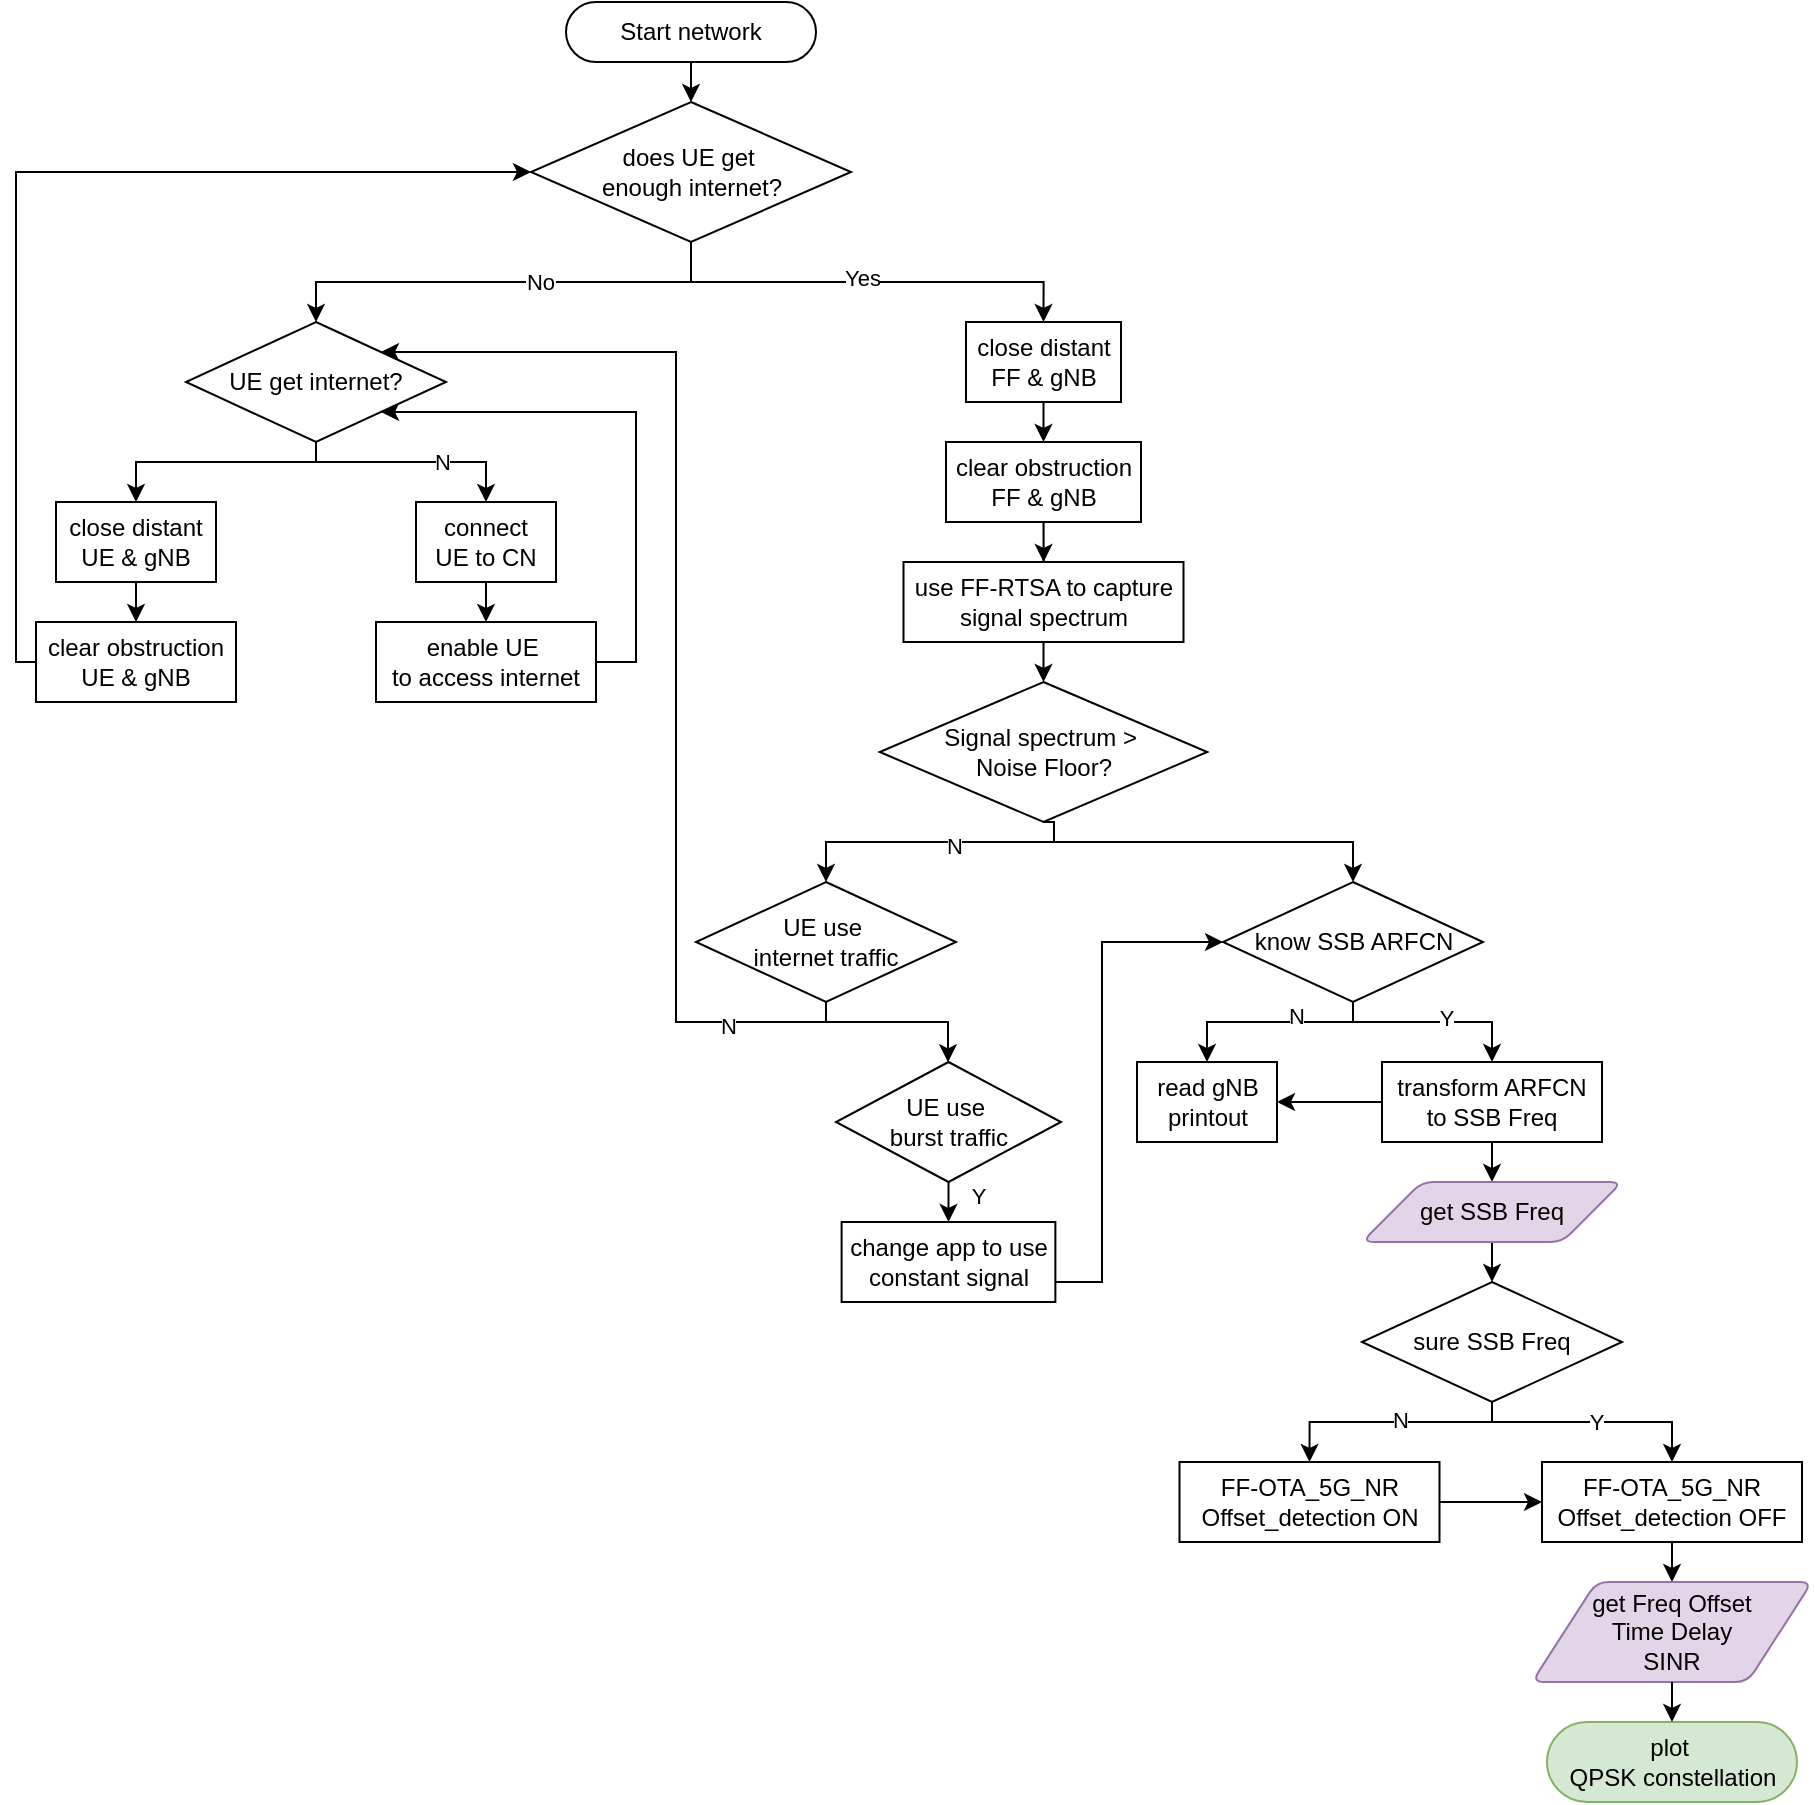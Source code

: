 <mxfile version="24.7.16" pages="2">
  <diagram name="collect_info" id="a6bpp-dc-AZYhqgVWW-3">
    <mxGraphModel dx="1048" dy="610" grid="1" gridSize="10" guides="1" tooltips="1" connect="1" arrows="1" fold="1" page="1" pageScale="1" pageWidth="850" pageHeight="1100" math="0" shadow="0">
      <root>
        <mxCell id="0" />
        <mxCell id="1" parent="0" />
        <mxCell id="8mRTIrWLBFrAkmFhTARG-154" style="edgeStyle=orthogonalEdgeStyle;rounded=0;orthogonalLoop=1;jettySize=auto;html=1;exitX=0.5;exitY=0.5;exitDx=0;exitDy=15;exitPerimeter=0;entryX=0.5;entryY=0;entryDx=0;entryDy=0;" edge="1" parent="1" source="8mRTIrWLBFrAkmFhTARG-3" target="8mRTIrWLBFrAkmFhTARG-10">
          <mxGeometry relative="1" as="geometry" />
        </mxCell>
        <mxCell id="8mRTIrWLBFrAkmFhTARG-3" value="Start network" style="html=1;dashed=0;whiteSpace=wrap;shape=mxgraph.dfd.start" vertex="1" parent="1">
          <mxGeometry x="315" y="10" width="125" height="30" as="geometry" />
        </mxCell>
        <mxCell id="8mRTIrWLBFrAkmFhTARG-7" style="edgeStyle=orthogonalEdgeStyle;rounded=0;orthogonalLoop=1;jettySize=auto;html=1;exitX=0.5;exitY=1;exitDx=0;exitDy=0;entryX=0.5;entryY=0;entryDx=0;entryDy=0;" edge="1" parent="1" source="8mRTIrWLBFrAkmFhTARG-4">
          <mxGeometry relative="1" as="geometry">
            <mxPoint x="362.505" y="150" as="targetPoint" />
          </mxGeometry>
        </mxCell>
        <mxCell id="8mRTIrWLBFrAkmFhTARG-8" style="edgeStyle=orthogonalEdgeStyle;rounded=0;orthogonalLoop=1;jettySize=auto;html=1;exitX=0.5;exitY=1;exitDx=0;exitDy=0;entryX=0.5;entryY=0;entryDx=0;entryDy=0;" edge="1" parent="1" source="8mRTIrWLBFrAkmFhTARG-5">
          <mxGeometry relative="1" as="geometry">
            <mxPoint x="362.505" y="200" as="targetPoint" />
          </mxGeometry>
        </mxCell>
        <mxCell id="8mRTIrWLBFrAkmFhTARG-38" style="edgeStyle=orthogonalEdgeStyle;rounded=0;orthogonalLoop=1;jettySize=auto;html=1;exitX=0.5;exitY=1;exitDx=0;exitDy=0;entryX=0.5;entryY=0;entryDx=0;entryDy=0;" edge="1" parent="1" source="8mRTIrWLBFrAkmFhTARG-10" target="8mRTIrWLBFrAkmFhTARG-16">
          <mxGeometry relative="1" as="geometry" />
        </mxCell>
        <mxCell id="8mRTIrWLBFrAkmFhTARG-47" value="No" style="edgeLabel;html=1;align=center;verticalAlign=middle;resizable=0;points=[];" vertex="1" connectable="0" parent="8mRTIrWLBFrAkmFhTARG-38">
          <mxGeometry x="-0.16" relative="1" as="geometry">
            <mxPoint as="offset" />
          </mxGeometry>
        </mxCell>
        <mxCell id="8mRTIrWLBFrAkmFhTARG-39" style="edgeStyle=orthogonalEdgeStyle;rounded=0;orthogonalLoop=1;jettySize=auto;html=1;exitX=0.5;exitY=1;exitDx=0;exitDy=0;entryX=0.5;entryY=0;entryDx=0;entryDy=0;" edge="1" parent="1" source="8mRTIrWLBFrAkmFhTARG-10" target="8mRTIrWLBFrAkmFhTARG-13">
          <mxGeometry relative="1" as="geometry" />
        </mxCell>
        <mxCell id="8mRTIrWLBFrAkmFhTARG-46" value="Yes" style="edgeLabel;html=1;align=center;verticalAlign=middle;resizable=0;points=[];" vertex="1" connectable="0" parent="8mRTIrWLBFrAkmFhTARG-39">
          <mxGeometry x="-0.031" y="2" relative="1" as="geometry">
            <mxPoint as="offset" />
          </mxGeometry>
        </mxCell>
        <mxCell id="8mRTIrWLBFrAkmFhTARG-10" value="&lt;div&gt;does UE get&amp;nbsp;&lt;/div&gt;&lt;div&gt;enough internet?&lt;/div&gt;" style="shape=rhombus;html=1;dashed=0;whiteSpace=wrap;perimeter=rhombusPerimeter;" vertex="1" parent="1">
          <mxGeometry x="297.5" y="60" width="160" height="70" as="geometry" />
        </mxCell>
        <mxCell id="8mRTIrWLBFrAkmFhTARG-23" style="edgeStyle=orthogonalEdgeStyle;rounded=0;orthogonalLoop=1;jettySize=auto;html=1;exitX=0.5;exitY=1;exitDx=0;exitDy=0;entryX=0.5;entryY=0;entryDx=0;entryDy=0;" edge="1" parent="1" source="8mRTIrWLBFrAkmFhTARG-13" target="8mRTIrWLBFrAkmFhTARG-14">
          <mxGeometry relative="1" as="geometry" />
        </mxCell>
        <mxCell id="8mRTIrWLBFrAkmFhTARG-13" value="close distant FF &amp;amp; gNB" style="html=1;dashed=0;whiteSpace=wrap;" vertex="1" parent="1">
          <mxGeometry x="515" y="170" width="77.5" height="40" as="geometry" />
        </mxCell>
        <mxCell id="8mRTIrWLBFrAkmFhTARG-24" style="edgeStyle=orthogonalEdgeStyle;rounded=0;orthogonalLoop=1;jettySize=auto;html=1;exitX=0.5;exitY=1;exitDx=0;exitDy=0;" edge="1" parent="1" source="8mRTIrWLBFrAkmFhTARG-14" target="8mRTIrWLBFrAkmFhTARG-15">
          <mxGeometry relative="1" as="geometry" />
        </mxCell>
        <mxCell id="8mRTIrWLBFrAkmFhTARG-14" value="clear obstruction FF &amp;amp; gNB" style="html=1;dashed=0;whiteSpace=wrap;" vertex="1" parent="1">
          <mxGeometry x="505" y="230" width="97.5" height="40" as="geometry" />
        </mxCell>
        <mxCell id="8mRTIrWLBFrAkmFhTARG-50" style="edgeStyle=orthogonalEdgeStyle;rounded=0;orthogonalLoop=1;jettySize=auto;html=1;exitX=0.5;exitY=1;exitDx=0;exitDy=0;entryX=0.5;entryY=0;entryDx=0;entryDy=0;" edge="1" parent="1" source="8mRTIrWLBFrAkmFhTARG-15" target="8mRTIrWLBFrAkmFhTARG-49">
          <mxGeometry relative="1" as="geometry" />
        </mxCell>
        <mxCell id="8mRTIrWLBFrAkmFhTARG-15" value="use FF-RTSA to capture signal spectrum" style="html=1;dashed=0;whiteSpace=wrap;" vertex="1" parent="1">
          <mxGeometry x="483.75" y="290" width="140" height="40" as="geometry" />
        </mxCell>
        <mxCell id="QAadKDLrhy6cuRTfxfxH-4" style="edgeStyle=orthogonalEdgeStyle;rounded=0;orthogonalLoop=1;jettySize=auto;html=1;exitX=0.5;exitY=1;exitDx=0;exitDy=0;entryX=0.5;entryY=0;entryDx=0;entryDy=0;" edge="1" parent="1" source="8mRTIrWLBFrAkmFhTARG-16" target="8mRTIrWLBFrAkmFhTARG-17">
          <mxGeometry relative="1" as="geometry">
            <Array as="points">
              <mxPoint x="190" y="240" />
              <mxPoint x="100" y="240" />
            </Array>
          </mxGeometry>
        </mxCell>
        <mxCell id="QAadKDLrhy6cuRTfxfxH-5" style="edgeStyle=orthogonalEdgeStyle;rounded=0;orthogonalLoop=1;jettySize=auto;html=1;exitX=0.5;exitY=1;exitDx=0;exitDy=0;entryX=0.5;entryY=0;entryDx=0;entryDy=0;" edge="1" parent="1" source="8mRTIrWLBFrAkmFhTARG-16" target="8mRTIrWLBFrAkmFhTARG-19">
          <mxGeometry relative="1" as="geometry">
            <Array as="points">
              <mxPoint x="190" y="240" />
              <mxPoint x="275" y="240" />
            </Array>
          </mxGeometry>
        </mxCell>
        <mxCell id="QAadKDLrhy6cuRTfxfxH-6" value="N" style="edgeLabel;html=1;align=center;verticalAlign=middle;resizable=0;points=[];" vertex="1" connectable="0" parent="QAadKDLrhy6cuRTfxfxH-5">
          <mxGeometry x="0.261" relative="1" as="geometry">
            <mxPoint as="offset" />
          </mxGeometry>
        </mxCell>
        <mxCell id="8mRTIrWLBFrAkmFhTARG-16" value="UE get internet?" style="shape=rhombus;html=1;dashed=0;whiteSpace=wrap;perimeter=rhombusPerimeter;" vertex="1" parent="1">
          <mxGeometry x="125" y="170" width="130" height="60" as="geometry" />
        </mxCell>
        <mxCell id="8mRTIrWLBFrAkmFhTARG-30" style="edgeStyle=orthogonalEdgeStyle;rounded=0;orthogonalLoop=1;jettySize=auto;html=1;exitX=0.5;exitY=1;exitDx=0;exitDy=0;" edge="1" parent="1" source="8mRTIrWLBFrAkmFhTARG-17" target="8mRTIrWLBFrAkmFhTARG-18">
          <mxGeometry relative="1" as="geometry" />
        </mxCell>
        <mxCell id="8mRTIrWLBFrAkmFhTARG-17" value="close distant UE &amp;amp; gNB" style="html=1;dashed=0;whiteSpace=wrap;" vertex="1" parent="1">
          <mxGeometry x="60" y="260" width="80" height="40" as="geometry" />
        </mxCell>
        <mxCell id="8mRTIrWLBFrAkmFhTARG-42" style="edgeStyle=orthogonalEdgeStyle;rounded=0;orthogonalLoop=1;jettySize=auto;html=1;exitX=0;exitY=0.5;exitDx=0;exitDy=0;entryX=0;entryY=0.5;entryDx=0;entryDy=0;" edge="1" parent="1" source="8mRTIrWLBFrAkmFhTARG-18" target="8mRTIrWLBFrAkmFhTARG-10">
          <mxGeometry relative="1" as="geometry">
            <Array as="points">
              <mxPoint x="40" y="340" />
              <mxPoint x="40" y="95" />
            </Array>
          </mxGeometry>
        </mxCell>
        <mxCell id="8mRTIrWLBFrAkmFhTARG-18" value="clear obstruction UE &amp;amp; gNB" style="html=1;dashed=0;whiteSpace=wrap;" vertex="1" parent="1">
          <mxGeometry x="50" y="320" width="100" height="40" as="geometry" />
        </mxCell>
        <mxCell id="8mRTIrWLBFrAkmFhTARG-32" style="edgeStyle=orthogonalEdgeStyle;rounded=0;orthogonalLoop=1;jettySize=auto;html=1;exitX=0.5;exitY=1;exitDx=0;exitDy=0;entryX=0.5;entryY=0;entryDx=0;entryDy=0;" edge="1" parent="1" source="8mRTIrWLBFrAkmFhTARG-19" target="8mRTIrWLBFrAkmFhTARG-20">
          <mxGeometry relative="1" as="geometry" />
        </mxCell>
        <mxCell id="8mRTIrWLBFrAkmFhTARG-19" value="&lt;div&gt;connect&lt;/div&gt;&lt;div&gt;UE to CN&lt;/div&gt;" style="html=1;dashed=0;whiteSpace=wrap;" vertex="1" parent="1">
          <mxGeometry x="240" y="260" width="70" height="40" as="geometry" />
        </mxCell>
        <mxCell id="8mRTIrWLBFrAkmFhTARG-48" style="edgeStyle=orthogonalEdgeStyle;rounded=0;orthogonalLoop=1;jettySize=auto;html=1;exitX=1;exitY=0.5;exitDx=0;exitDy=0;entryX=1;entryY=1;entryDx=0;entryDy=0;" edge="1" parent="1" source="8mRTIrWLBFrAkmFhTARG-20" target="8mRTIrWLBFrAkmFhTARG-16">
          <mxGeometry relative="1" as="geometry">
            <Array as="points">
              <mxPoint x="350" y="340" />
              <mxPoint x="350" y="215" />
            </Array>
          </mxGeometry>
        </mxCell>
        <mxCell id="8mRTIrWLBFrAkmFhTARG-20" value="&lt;div&gt;enable UE&amp;nbsp;&lt;/div&gt;&lt;div&gt;to access internet&lt;/div&gt;" style="html=1;dashed=0;whiteSpace=wrap;" vertex="1" parent="1">
          <mxGeometry x="220" y="320" width="110" height="40" as="geometry" />
        </mxCell>
        <mxCell id="8mRTIrWLBFrAkmFhTARG-78" style="edgeStyle=orthogonalEdgeStyle;rounded=0;orthogonalLoop=1;jettySize=auto;html=1;exitX=0.5;exitY=1;exitDx=0;exitDy=0;entryX=0.5;entryY=0;entryDx=0;entryDy=0;" edge="1" parent="1" source="8mRTIrWLBFrAkmFhTARG-49" target="8mRTIrWLBFrAkmFhTARG-69">
          <mxGeometry relative="1" as="geometry">
            <Array as="points">
              <mxPoint x="559" y="430" />
              <mxPoint x="445" y="430" />
            </Array>
          </mxGeometry>
        </mxCell>
        <mxCell id="8mRTIrWLBFrAkmFhTARG-79" value="N" style="edgeLabel;html=1;align=center;verticalAlign=middle;resizable=0;points=[];" vertex="1" connectable="0" parent="8mRTIrWLBFrAkmFhTARG-78">
          <mxGeometry x="-0.129" y="2" relative="1" as="geometry">
            <mxPoint as="offset" />
          </mxGeometry>
        </mxCell>
        <mxCell id="QAadKDLrhy6cuRTfxfxH-7" style="edgeStyle=orthogonalEdgeStyle;rounded=0;orthogonalLoop=1;jettySize=auto;html=1;exitX=0.5;exitY=1;exitDx=0;exitDy=0;entryX=0.5;entryY=0;entryDx=0;entryDy=0;" edge="1" parent="1" source="8mRTIrWLBFrAkmFhTARG-49" target="8mRTIrWLBFrAkmFhTARG-52">
          <mxGeometry relative="1" as="geometry">
            <Array as="points">
              <mxPoint x="559" y="430" />
              <mxPoint x="708" y="430" />
            </Array>
          </mxGeometry>
        </mxCell>
        <mxCell id="8mRTIrWLBFrAkmFhTARG-49" value="&lt;div&gt;Signal spectrum &amp;gt;&amp;nbsp;&lt;/div&gt;&lt;div&gt;Noise Floor?&lt;/div&gt;" style="shape=rhombus;html=1;dashed=0;whiteSpace=wrap;perimeter=rhombusPerimeter;" vertex="1" parent="1">
          <mxGeometry x="471.88" y="350" width="163.75" height="70" as="geometry" />
        </mxCell>
        <mxCell id="8mRTIrWLBFrAkmFhTARG-65" style="edgeStyle=orthogonalEdgeStyle;rounded=0;orthogonalLoop=1;jettySize=auto;html=1;exitX=0.5;exitY=1;exitDx=0;exitDy=0;entryX=0.5;entryY=0;entryDx=0;entryDy=0;" edge="1" parent="1" source="8mRTIrWLBFrAkmFhTARG-52" target="8mRTIrWLBFrAkmFhTARG-54">
          <mxGeometry relative="1" as="geometry">
            <Array as="points">
              <mxPoint x="709" y="520" />
              <mxPoint x="636" y="520" />
            </Array>
          </mxGeometry>
        </mxCell>
        <mxCell id="8mRTIrWLBFrAkmFhTARG-68" value="N" style="edgeLabel;html=1;align=center;verticalAlign=middle;resizable=0;points=[];" vertex="1" connectable="0" parent="8mRTIrWLBFrAkmFhTARG-65">
          <mxGeometry x="-0.252" y="-3" relative="1" as="geometry">
            <mxPoint as="offset" />
          </mxGeometry>
        </mxCell>
        <mxCell id="8mRTIrWLBFrAkmFhTARG-66" style="edgeStyle=orthogonalEdgeStyle;rounded=0;orthogonalLoop=1;jettySize=auto;html=1;exitX=0.5;exitY=1;exitDx=0;exitDy=0;" edge="1" parent="1" source="8mRTIrWLBFrAkmFhTARG-52" target="8mRTIrWLBFrAkmFhTARG-53">
          <mxGeometry relative="1" as="geometry">
            <Array as="points">
              <mxPoint x="709" y="520" />
              <mxPoint x="778" y="520" />
            </Array>
          </mxGeometry>
        </mxCell>
        <mxCell id="8mRTIrWLBFrAkmFhTARG-67" value="Y" style="edgeLabel;html=1;align=center;verticalAlign=middle;resizable=0;points=[];" vertex="1" connectable="0" parent="8mRTIrWLBFrAkmFhTARG-66">
          <mxGeometry x="0.136" y="2" relative="1" as="geometry">
            <mxPoint as="offset" />
          </mxGeometry>
        </mxCell>
        <mxCell id="8mRTIrWLBFrAkmFhTARG-52" value="know SSB ARFCN" style="shape=rhombus;html=1;dashed=0;whiteSpace=wrap;perimeter=rhombusPerimeter;" vertex="1" parent="1">
          <mxGeometry x="643.5" y="450" width="130" height="60" as="geometry" />
        </mxCell>
        <mxCell id="8mRTIrWLBFrAkmFhTARG-57" style="edgeStyle=orthogonalEdgeStyle;rounded=0;orthogonalLoop=1;jettySize=auto;html=1;exitX=0;exitY=0.5;exitDx=0;exitDy=0;entryX=1;entryY=0.5;entryDx=0;entryDy=0;" edge="1" parent="1" source="8mRTIrWLBFrAkmFhTARG-53" target="8mRTIrWLBFrAkmFhTARG-54">
          <mxGeometry relative="1" as="geometry" />
        </mxCell>
        <mxCell id="8mRTIrWLBFrAkmFhTARG-84" style="edgeStyle=orthogonalEdgeStyle;rounded=0;orthogonalLoop=1;jettySize=auto;html=1;exitX=0.5;exitY=1;exitDx=0;exitDy=0;entryX=0.5;entryY=0;entryDx=0;entryDy=0;" edge="1" parent="1" source="8mRTIrWLBFrAkmFhTARG-53" target="8mRTIrWLBFrAkmFhTARG-83">
          <mxGeometry relative="1" as="geometry" />
        </mxCell>
        <mxCell id="8mRTIrWLBFrAkmFhTARG-53" value="transform ARFCN to SSB Freq" style="html=1;dashed=0;whiteSpace=wrap;" vertex="1" parent="1">
          <mxGeometry x="723" y="540" width="110" height="40" as="geometry" />
        </mxCell>
        <mxCell id="8mRTIrWLBFrAkmFhTARG-54" value="read gNB printout" style="html=1;dashed=0;whiteSpace=wrap;" vertex="1" parent="1">
          <mxGeometry x="600.5" y="540" width="70" height="40" as="geometry" />
        </mxCell>
        <mxCell id="8mRTIrWLBFrAkmFhTARG-70" style="edgeStyle=orthogonalEdgeStyle;rounded=0;orthogonalLoop=1;jettySize=auto;html=1;exitX=0.5;exitY=1;exitDx=0;exitDy=0;entryX=1;entryY=0;entryDx=0;entryDy=0;" edge="1" parent="1" source="8mRTIrWLBFrAkmFhTARG-69" target="8mRTIrWLBFrAkmFhTARG-16">
          <mxGeometry relative="1" as="geometry">
            <Array as="points">
              <mxPoint x="445" y="520" />
              <mxPoint x="370" y="520" />
              <mxPoint x="370" y="185" />
            </Array>
          </mxGeometry>
        </mxCell>
        <mxCell id="8mRTIrWLBFrAkmFhTARG-71" value="N" style="edgeLabel;html=1;align=center;verticalAlign=middle;resizable=0;points=[];" vertex="1" connectable="0" parent="8mRTIrWLBFrAkmFhTARG-70">
          <mxGeometry x="-0.791" y="2" relative="1" as="geometry">
            <mxPoint as="offset" />
          </mxGeometry>
        </mxCell>
        <mxCell id="8mRTIrWLBFrAkmFhTARG-81" style="edgeStyle=orthogonalEdgeStyle;rounded=0;orthogonalLoop=1;jettySize=auto;html=1;exitX=0.5;exitY=1;exitDx=0;exitDy=0;" edge="1" parent="1" source="8mRTIrWLBFrAkmFhTARG-69" target="8mRTIrWLBFrAkmFhTARG-72">
          <mxGeometry relative="1" as="geometry">
            <Array as="points">
              <mxPoint x="445" y="520" />
              <mxPoint x="506" y="520" />
            </Array>
          </mxGeometry>
        </mxCell>
        <mxCell id="8mRTIrWLBFrAkmFhTARG-69" value="&lt;div&gt;UE use&amp;nbsp;&lt;/div&gt;&lt;div&gt;internet traffic&lt;/div&gt;" style="shape=rhombus;html=1;dashed=0;whiteSpace=wrap;perimeter=rhombusPerimeter;" vertex="1" parent="1">
          <mxGeometry x="380" y="450" width="130" height="60" as="geometry" />
        </mxCell>
        <mxCell id="8mRTIrWLBFrAkmFhTARG-75" style="edgeStyle=orthogonalEdgeStyle;rounded=0;orthogonalLoop=1;jettySize=auto;html=1;exitX=0.5;exitY=1;exitDx=0;exitDy=0;entryX=0.5;entryY=0;entryDx=0;entryDy=0;" edge="1" parent="1" source="8mRTIrWLBFrAkmFhTARG-72" target="8mRTIrWLBFrAkmFhTARG-74">
          <mxGeometry relative="1" as="geometry" />
        </mxCell>
        <mxCell id="8mRTIrWLBFrAkmFhTARG-76" value="Y" style="edgeLabel;html=1;align=center;verticalAlign=middle;resizable=0;points=[];" vertex="1" connectable="0" parent="8mRTIrWLBFrAkmFhTARG-75">
          <mxGeometry x="-0.3" y="2" relative="1" as="geometry">
            <mxPoint x="12" as="offset" />
          </mxGeometry>
        </mxCell>
        <mxCell id="8mRTIrWLBFrAkmFhTARG-72" value="&lt;div&gt;UE use&amp;nbsp;&lt;/div&gt;&lt;div&gt;burst traffic&lt;/div&gt;" style="shape=rhombus;html=1;dashed=0;whiteSpace=wrap;perimeter=rhombusPerimeter;" vertex="1" parent="1">
          <mxGeometry x="450" y="540" width="112.5" height="60" as="geometry" />
        </mxCell>
        <mxCell id="8mRTIrWLBFrAkmFhTARG-77" style="edgeStyle=orthogonalEdgeStyle;rounded=0;orthogonalLoop=1;jettySize=auto;html=1;exitX=1;exitY=0.5;exitDx=0;exitDy=0;entryX=0;entryY=0.5;entryDx=0;entryDy=0;" edge="1" parent="1" target="8mRTIrWLBFrAkmFhTARG-52">
          <mxGeometry relative="1" as="geometry">
            <mxPoint x="552.69" y="640" as="sourcePoint" />
            <Array as="points">
              <mxPoint x="583" y="650" />
              <mxPoint x="583" y="480" />
            </Array>
          </mxGeometry>
        </mxCell>
        <mxCell id="8mRTIrWLBFrAkmFhTARG-74" value="change app to use constant signal" style="html=1;dashed=0;whiteSpace=wrap;" vertex="1" parent="1">
          <mxGeometry x="452.81" y="620" width="106.88" height="40" as="geometry" />
        </mxCell>
        <mxCell id="8mRTIrWLBFrAkmFhTARG-86" style="edgeStyle=orthogonalEdgeStyle;rounded=0;orthogonalLoop=1;jettySize=auto;html=1;exitX=0.5;exitY=1;exitDx=0;exitDy=0;entryX=0.5;entryY=0;entryDx=0;entryDy=0;" edge="1" parent="1" source="8mRTIrWLBFrAkmFhTARG-83" target="8mRTIrWLBFrAkmFhTARG-85">
          <mxGeometry relative="1" as="geometry" />
        </mxCell>
        <mxCell id="8mRTIrWLBFrAkmFhTARG-83" value="get SSB Freq" style="shape=parallelogram;html=1;strokeWidth=1;perimeter=parallelogramPerimeter;whiteSpace=wrap;rounded=1;arcSize=12;size=0.23;fillColor=#e1d5e7;strokeColor=#9673a6;" vertex="1" parent="1">
          <mxGeometry x="713" y="600" width="130" height="30" as="geometry" />
        </mxCell>
        <mxCell id="8mRTIrWLBFrAkmFhTARG-89" style="edgeStyle=orthogonalEdgeStyle;rounded=0;orthogonalLoop=1;jettySize=auto;html=1;exitX=0.5;exitY=1;exitDx=0;exitDy=0;entryX=0.5;entryY=0;entryDx=0;entryDy=0;" edge="1" parent="1" source="8mRTIrWLBFrAkmFhTARG-85" target="8mRTIrWLBFrAkmFhTARG-88">
          <mxGeometry relative="1" as="geometry">
            <Array as="points">
              <mxPoint x="778" y="720" />
              <mxPoint x="687" y="720" />
            </Array>
          </mxGeometry>
        </mxCell>
        <mxCell id="8mRTIrWLBFrAkmFhTARG-92" value="N" style="edgeLabel;html=1;align=center;verticalAlign=middle;resizable=0;points=[];" vertex="1" connectable="0" parent="8mRTIrWLBFrAkmFhTARG-89">
          <mxGeometry x="-0.08" y="-1" relative="1" as="geometry">
            <mxPoint as="offset" />
          </mxGeometry>
        </mxCell>
        <mxCell id="8mRTIrWLBFrAkmFhTARG-100" style="edgeStyle=orthogonalEdgeStyle;rounded=0;orthogonalLoop=1;jettySize=auto;html=1;exitX=0.5;exitY=1;exitDx=0;exitDy=0;entryX=0.5;entryY=0;entryDx=0;entryDy=0;" edge="1" parent="1" source="8mRTIrWLBFrAkmFhTARG-85" target="8mRTIrWLBFrAkmFhTARG-93">
          <mxGeometry relative="1" as="geometry">
            <Array as="points">
              <mxPoint x="778" y="720" />
              <mxPoint x="868" y="720" />
            </Array>
          </mxGeometry>
        </mxCell>
        <mxCell id="8mRTIrWLBFrAkmFhTARG-101" value="Y" style="edgeLabel;html=1;align=center;verticalAlign=middle;resizable=0;points=[];" vertex="1" connectable="0" parent="8mRTIrWLBFrAkmFhTARG-100">
          <mxGeometry x="0.033" relative="1" as="geometry">
            <mxPoint as="offset" />
          </mxGeometry>
        </mxCell>
        <mxCell id="8mRTIrWLBFrAkmFhTARG-85" value="sure SSB Freq" style="shape=rhombus;html=1;dashed=0;whiteSpace=wrap;perimeter=rhombusPerimeter;" vertex="1" parent="1">
          <mxGeometry x="713" y="650" width="130" height="60" as="geometry" />
        </mxCell>
        <mxCell id="8mRTIrWLBFrAkmFhTARG-95" style="edgeStyle=orthogonalEdgeStyle;rounded=0;orthogonalLoop=1;jettySize=auto;html=1;exitX=1;exitY=0.5;exitDx=0;exitDy=0;entryX=0;entryY=0.5;entryDx=0;entryDy=0;" edge="1" parent="1" source="8mRTIrWLBFrAkmFhTARG-88" target="8mRTIrWLBFrAkmFhTARG-93">
          <mxGeometry relative="1" as="geometry" />
        </mxCell>
        <mxCell id="8mRTIrWLBFrAkmFhTARG-88" value="&lt;div&gt;FF-OTA_5G_NR&lt;/div&gt;&lt;div&gt;Offset_detection ON&lt;br&gt;&lt;/div&gt;" style="html=1;dashed=0;whiteSpace=wrap;" vertex="1" parent="1">
          <mxGeometry x="621.75" y="740" width="130" height="40" as="geometry" />
        </mxCell>
        <mxCell id="8mRTIrWLBFrAkmFhTARG-103" style="edgeStyle=orthogonalEdgeStyle;rounded=0;orthogonalLoop=1;jettySize=auto;html=1;exitX=0.5;exitY=1;exitDx=0;exitDy=0;entryX=0.5;entryY=0;entryDx=0;entryDy=0;" edge="1" parent="1" source="8mRTIrWLBFrAkmFhTARG-93" target="8mRTIrWLBFrAkmFhTARG-102">
          <mxGeometry relative="1" as="geometry" />
        </mxCell>
        <mxCell id="8mRTIrWLBFrAkmFhTARG-93" value="&lt;div&gt;FF-OTA_5G_NR&lt;/div&gt;&lt;div&gt;Offset_detection OFF&lt;br&gt;&lt;/div&gt;" style="html=1;dashed=0;whiteSpace=wrap;" vertex="1" parent="1">
          <mxGeometry x="803" y="740" width="130" height="40" as="geometry" />
        </mxCell>
        <mxCell id="8mRTIrWLBFrAkmFhTARG-102" value="&lt;div&gt;get Freq Offset&lt;/div&gt;&lt;div&gt;Time Delay&lt;/div&gt;&lt;div&gt;SINR&lt;br&gt;&lt;/div&gt;" style="shape=parallelogram;html=1;strokeWidth=1;perimeter=parallelogramPerimeter;whiteSpace=wrap;rounded=1;arcSize=12;size=0.23;fillColor=#e1d5e7;strokeColor=#9673a6;" vertex="1" parent="1">
          <mxGeometry x="798" y="800" width="140" height="50" as="geometry" />
        </mxCell>
        <mxCell id="QAadKDLrhy6cuRTfxfxH-1" value="&lt;div&gt;plot&amp;nbsp;&lt;/div&gt;&lt;div&gt;QPSK constellation&lt;/div&gt;" style="html=1;dashed=0;whiteSpace=wrap;shape=mxgraph.dfd.start;fillColor=#d5e8d4;strokeColor=#82b366;" vertex="1" parent="1">
          <mxGeometry x="805.5" y="870" width="125" height="40" as="geometry" />
        </mxCell>
        <mxCell id="QAadKDLrhy6cuRTfxfxH-3" style="edgeStyle=orthogonalEdgeStyle;rounded=0;orthogonalLoop=1;jettySize=auto;html=1;exitX=0.5;exitY=1;exitDx=0;exitDy=0;entryX=0.5;entryY=0.5;entryDx=0;entryDy=-20;entryPerimeter=0;" edge="1" parent="1" source="8mRTIrWLBFrAkmFhTARG-102" target="QAadKDLrhy6cuRTfxfxH-1">
          <mxGeometry relative="1" as="geometry" />
        </mxCell>
      </root>
    </mxGraphModel>
  </diagram>
  <diagram id="kemeqXp3iAvy0jajGSV8" name="plot_Constellation">
    <mxGraphModel dx="1048" dy="610" grid="1" gridSize="10" guides="1" tooltips="1" connect="1" arrows="1" fold="1" page="1" pageScale="1" pageWidth="850" pageHeight="1100" math="0" shadow="0">
      <root>
        <mxCell id="0" />
        <mxCell id="1" parent="0" />
        <mxCell id="ca0mWWUZ75KHuM3Si87a-3" style="edgeStyle=orthogonalEdgeStyle;rounded=0;orthogonalLoop=1;jettySize=auto;html=1;exitX=0.5;exitY=1;exitDx=0;exitDy=0;entryX=0.5;entryY=0;entryDx=0;entryDy=0;" edge="1" parent="1" source="ca0mWWUZ75KHuM3Si87a-5" target="ca0mWWUZ75KHuM3Si87a-9">
          <mxGeometry relative="1" as="geometry">
            <Array as="points">
              <mxPoint x="225" y="140" />
              <mxPoint x="336" y="140" />
            </Array>
          </mxGeometry>
        </mxCell>
        <mxCell id="xiOsiQnrdQBRv7DSHF2_-1" value="Yes" style="edgeLabel;html=1;align=center;verticalAlign=middle;resizable=0;points=[];" vertex="1" connectable="0" parent="ca0mWWUZ75KHuM3Si87a-3">
          <mxGeometry x="0.095" relative="1" as="geometry">
            <mxPoint x="-11" y="-9" as="offset" />
          </mxGeometry>
        </mxCell>
        <mxCell id="ca0mWWUZ75KHuM3Si87a-4" style="edgeStyle=orthogonalEdgeStyle;rounded=0;orthogonalLoop=1;jettySize=auto;html=1;exitX=0.5;exitY=1;exitDx=0;exitDy=0;entryX=0.5;entryY=0;entryDx=0;entryDy=0;" edge="1" parent="1" source="ca0mWWUZ75KHuM3Si87a-5" target="ca0mWWUZ75KHuM3Si87a-7">
          <mxGeometry relative="1" as="geometry">
            <Array as="points">
              <mxPoint x="225" y="140" />
              <mxPoint x="90" y="140" />
            </Array>
          </mxGeometry>
        </mxCell>
        <mxCell id="xiOsiQnrdQBRv7DSHF2_-2" value="No" style="edgeLabel;html=1;align=center;verticalAlign=middle;resizable=0;points=[];" vertex="1" connectable="0" parent="ca0mWWUZ75KHuM3Si87a-4">
          <mxGeometry x="0.054" relative="1" as="geometry">
            <mxPoint y="-9" as="offset" />
          </mxGeometry>
        </mxCell>
        <mxCell id="ca0mWWUZ75KHuM3Si87a-5" value="&lt;div&gt;constellation&amp;nbsp;&lt;/div&gt;&lt;div&gt;on FF&lt;/div&gt;" style="shape=rhombus;html=1;dashed=0;whiteSpace=wrap;perimeter=rhombusPerimeter;" vertex="1" parent="1">
          <mxGeometry x="160" y="70" width="130" height="60" as="geometry" />
        </mxCell>
        <mxCell id="ca0mWWUZ75KHuM3Si87a-6" style="edgeStyle=orthogonalEdgeStyle;rounded=0;orthogonalLoop=1;jettySize=auto;html=1;exitX=0.5;exitY=1;exitDx=0;exitDy=0;entryX=0.5;entryY=0;entryDx=0;entryDy=0;" edge="1" parent="1" source="ca0mWWUZ75KHuM3Si87a-7" target="ca0mWWUZ75KHuM3Si87a-22">
          <mxGeometry relative="1" as="geometry" />
        </mxCell>
        <mxCell id="ca0mWWUZ75KHuM3Si87a-7" value="&lt;div&gt;constellation&amp;nbsp;&lt;/div&gt;&lt;div&gt;on GNU&lt;br&gt;&lt;/div&gt;" style="shape=rhombus;html=1;dashed=0;whiteSpace=wrap;perimeter=rhombusPerimeter;" vertex="1" parent="1">
          <mxGeometry x="25" y="160" width="130" height="60" as="geometry" />
        </mxCell>
        <mxCell id="xiOsiQnrdQBRv7DSHF2_-6" style="edgeStyle=orthogonalEdgeStyle;rounded=0;orthogonalLoop=1;jettySize=auto;html=1;exitX=0.5;exitY=1;exitDx=0;exitDy=0;entryX=0.5;entryY=0;entryDx=0;entryDy=0;" edge="1" parent="1" source="ca0mWWUZ75KHuM3Si87a-9" target="ca0mWWUZ75KHuM3Si87a-15">
          <mxGeometry relative="1" as="geometry" />
        </mxCell>
        <mxCell id="ca0mWWUZ75KHuM3Si87a-9" value="&lt;div&gt;FF-OTA_5G_EVM&lt;/div&gt;&lt;div align=&quot;left&quot;&gt;&lt;div&gt;set &lt;span style=&quot;white-space: pre;&quot;&gt;&#x9;&lt;/span&gt;Freq = 3404.64 MHz&lt;br&gt;&lt;/div&gt;&lt;div&gt;&lt;span style=&quot;white-space: pre;&quot;&gt;&#x9;&lt;/span&gt;Freq offset&lt;/div&gt;&lt;div&gt;&lt;span style=&quot;white-space: pre;&quot;&gt;&#x9;&lt;/span&gt;Channel raster = 626976&lt;br&gt;&lt;/div&gt;&lt;/div&gt;" style="html=1;dashed=0;whiteSpace=wrap;" vertex="1" parent="1">
          <mxGeometry x="246.26" y="160" width="178.74" height="70" as="geometry" />
        </mxCell>
        <mxCell id="ca0mWWUZ75KHuM3Si87a-12" style="edgeStyle=orthogonalEdgeStyle;rounded=0;orthogonalLoop=1;jettySize=auto;html=1;exitX=0.5;exitY=1;exitDx=0;exitDy=0;entryX=0.5;entryY=0;entryDx=0;entryDy=0;" edge="1" parent="1" source="ca0mWWUZ75KHuM3Si87a-15" target="ca0mWWUZ75KHuM3Si87a-19">
          <mxGeometry relative="1" as="geometry">
            <Array as="points">
              <mxPoint x="335" y="303" />
              <mxPoint x="426" y="303" />
            </Array>
          </mxGeometry>
        </mxCell>
        <mxCell id="ca0mWWUZ75KHuM3Si87a-13" value="Yes" style="edgeLabel;html=1;align=center;verticalAlign=middle;resizable=0;points=[];" vertex="1" connectable="0" parent="ca0mWWUZ75KHuM3Si87a-12">
          <mxGeometry x="-0.28" y="-1" relative="1" as="geometry">
            <mxPoint x="10" y="-9" as="offset" />
          </mxGeometry>
        </mxCell>
        <mxCell id="ca0mWWUZ75KHuM3Si87a-14" style="edgeStyle=orthogonalEdgeStyle;rounded=0;orthogonalLoop=1;jettySize=auto;html=1;exitX=0.5;exitY=1;exitDx=0;exitDy=0;entryX=0.5;entryY=0;entryDx=0;entryDy=0;" edge="1" parent="1" source="ca0mWWUZ75KHuM3Si87a-15" target="ca0mWWUZ75KHuM3Si87a-17">
          <mxGeometry relative="1" as="geometry">
            <Array as="points">
              <mxPoint x="335" y="303" />
              <mxPoint x="250" y="303" />
            </Array>
          </mxGeometry>
        </mxCell>
        <mxCell id="xiOsiQnrdQBRv7DSHF2_-3" value="No" style="edgeLabel;html=1;align=center;verticalAlign=middle;resizable=0;points=[];" vertex="1" connectable="0" parent="ca0mWWUZ75KHuM3Si87a-14">
          <mxGeometry x="-0.113" y="-2" relative="1" as="geometry">
            <mxPoint x="-6" y="-6" as="offset" />
          </mxGeometry>
        </mxCell>
        <mxCell id="ca0mWWUZ75KHuM3Si87a-15" value="low EVM" style="shape=rhombus;html=1;dashed=0;whiteSpace=wrap;perimeter=rhombusPerimeter;" vertex="1" parent="1">
          <mxGeometry x="285" y="253" width="100" height="40" as="geometry" />
        </mxCell>
        <mxCell id="ca0mWWUZ75KHuM3Si87a-16" style="edgeStyle=orthogonalEdgeStyle;rounded=0;orthogonalLoop=1;jettySize=auto;html=1;exitX=0;exitY=0.5;exitDx=0;exitDy=0;entryX=0;entryY=0.5;entryDx=0;entryDy=0;" edge="1" parent="1" source="ca0mWWUZ75KHuM3Si87a-17" target="ca0mWWUZ75KHuM3Si87a-15">
          <mxGeometry relative="1" as="geometry">
            <Array as="points">
              <mxPoint x="190" y="338" />
              <mxPoint x="190" y="273" />
            </Array>
          </mxGeometry>
        </mxCell>
        <mxCell id="ca0mWWUZ75KHuM3Si87a-17" value="make EVM low" style="html=1;dashed=0;whiteSpace=wrap;" vertex="1" parent="1">
          <mxGeometry x="208" y="323" width="85" height="30" as="geometry" />
        </mxCell>
        <mxCell id="ca0mWWUZ75KHuM3Si87a-18" style="edgeStyle=orthogonalEdgeStyle;rounded=0;orthogonalLoop=1;jettySize=auto;html=1;exitX=0.5;exitY=1;exitDx=0;exitDy=0;" edge="1" parent="1" source="ca0mWWUZ75KHuM3Si87a-19" target="ca0mWWUZ75KHuM3Si87a-20">
          <mxGeometry relative="1" as="geometry" />
        </mxCell>
        <mxCell id="ca0mWWUZ75KHuM3Si87a-19" value="&lt;div&gt;FF-OTA_5G_EVM&lt;br&gt;&lt;/div&gt;&lt;div&gt;trace&amp;nbsp;&amp;nbsp; Frame summary&lt;/div&gt;&lt;div&gt;see &lt;span style=&quot;white-space: pre;&quot;&gt;&#x9;&lt;/span&gt;&amp;nbsp;&amp;nbsp; modulation&lt;br&gt;&lt;/div&gt;" style="html=1;dashed=0;whiteSpace=wrap;align=left;" vertex="1" parent="1">
          <mxGeometry x="361.27" y="323" width="130" height="47" as="geometry" />
        </mxCell>
        <mxCell id="ca0mWWUZ75KHuM3Si87a-20" value="&lt;div&gt;FF-OTA_5G_EVM&lt;/div&gt;&lt;div&gt;trace Constellation&lt;/div&gt;&lt;div&gt;(mod PSS,SSS,PBCH, PBCH-DMRS)&lt;br&gt;&lt;/div&gt;" style="html=1;dashed=0;whiteSpace=wrap;shape=mxgraph.dfd.start;fillColor=#d5e8d4;strokeColor=#82b366;" vertex="1" parent="1">
          <mxGeometry x="353.77" y="393" width="145" height="67" as="geometry" />
        </mxCell>
        <mxCell id="xiOsiQnrdQBRv7DSHF2_-8" style="edgeStyle=orthogonalEdgeStyle;rounded=0;orthogonalLoop=1;jettySize=auto;html=1;exitX=0.5;exitY=1;exitDx=0;exitDy=0;" edge="1" parent="1" source="ca0mWWUZ75KHuM3Si87a-22" target="ca0mWWUZ75KHuM3Si87a-26">
          <mxGeometry relative="1" as="geometry" />
        </mxCell>
        <mxCell id="ca0mWWUZ75KHuM3Si87a-22" value="&lt;div&gt;FF-I/Q Analyzer&lt;/div&gt;&lt;div align=&quot;left&quot;&gt;&lt;div&gt;set &lt;span style=&quot;white-space: pre;&quot;&gt;&#x9;&lt;/span&gt;Freq = 3404.64 MHz&lt;br&gt;&lt;/div&gt;&lt;div&gt;&lt;span style=&quot;white-space: pre;&quot;&gt;&#x9;&lt;/span&gt;Freq span&lt;/div&gt;&lt;div&gt;&lt;span style=&quot;white-space: pre;&quot;&gt;&#x9;&lt;/span&gt;IQ = Time Domain&lt;br&gt;&lt;/div&gt;&lt;/div&gt;" style="html=1;dashed=0;whiteSpace=wrap;" vertex="1" parent="1">
          <mxGeometry x="15" y="240" width="150" height="70" as="geometry" />
        </mxCell>
        <mxCell id="ca0mWWUZ75KHuM3Si87a-25" style="edgeStyle=orthogonalEdgeStyle;rounded=0;orthogonalLoop=1;jettySize=auto;html=1;exitX=0.5;exitY=1;exitDx=0;exitDy=0;" edge="1" parent="1" source="ca0mWWUZ75KHuM3Si87a-26" target="ca0mWWUZ75KHuM3Si87a-28">
          <mxGeometry relative="1" as="geometry" />
        </mxCell>
        <mxCell id="ca0mWWUZ75KHuM3Si87a-26" value="&lt;div align=&quot;center&quot;&gt;Capture I/Q in time domain&lt;br&gt;&lt;/div&gt;&lt;div&gt;set &lt;span style=&quot;white-space: pre;&quot;&gt;&#x9;&lt;/span&gt;capture time = 10 ms&lt;br&gt;&lt;/div&gt;&lt;div&gt;&lt;span style=&quot;white-space: pre;&quot;&gt;&#x9;&lt;/span&gt;sampling rate = 23.04 MHz&lt;br&gt;&lt;/div&gt;" style="html=1;dashed=0;whiteSpace=wrap;align=left;" vertex="1" parent="1">
          <mxGeometry y="330" width="180" height="54" as="geometry" />
        </mxCell>
        <mxCell id="ca0mWWUZ75KHuM3Si87a-27" style="edgeStyle=orthogonalEdgeStyle;rounded=0;orthogonalLoop=1;jettySize=auto;html=1;exitX=0.5;exitY=1;exitDx=0;exitDy=0;entryX=0.5;entryY=0;entryDx=0;entryDy=0;" edge="1" parent="1" source="ca0mWWUZ75KHuM3Si87a-28" target="ca0mWWUZ75KHuM3Si87a-30">
          <mxGeometry relative="1" as="geometry" />
        </mxCell>
        <mxCell id="ca0mWWUZ75KHuM3Si87a-28" value="save I/Q.csv" style="shape=parallelogram;html=1;strokeWidth=1;perimeter=parallelogramPerimeter;whiteSpace=wrap;rounded=1;arcSize=12;size=0.23;fillColor=#e1d5e7;strokeColor=#9673a6;" vertex="1" parent="1">
          <mxGeometry x="40" y="404" width="100" height="30" as="geometry" />
        </mxCell>
        <mxCell id="ca0mWWUZ75KHuM3Si87a-29" style="edgeStyle=orthogonalEdgeStyle;rounded=0;orthogonalLoop=1;jettySize=auto;html=1;exitX=0.5;exitY=1;exitDx=0;exitDy=0;" edge="1" parent="1" source="ca0mWWUZ75KHuM3Si87a-30" target="ca0mWWUZ75KHuM3Si87a-32">
          <mxGeometry relative="1" as="geometry" />
        </mxCell>
        <mxCell id="ca0mWWUZ75KHuM3Si87a-30" value="convert to I+jQ (complex)" style="html=1;dashed=0;whiteSpace=wrap;align=center;" vertex="1" parent="1">
          <mxGeometry x="17.5" y="454" width="145" height="30" as="geometry" />
        </mxCell>
        <mxCell id="ca0mWWUZ75KHuM3Si87a-31" value="&lt;div&gt;plot&amp;nbsp;&lt;/div&gt;&lt;div&gt;QPSK constellation&lt;/div&gt;" style="html=1;dashed=0;whiteSpace=wrap;shape=mxgraph.dfd.start;fillColor=#d5e8d4;strokeColor=#82b366;" vertex="1" parent="1">
          <mxGeometry x="27.5" y="554" width="125" height="40" as="geometry" />
        </mxCell>
        <mxCell id="ca0mWWUZ75KHuM3Si87a-32" value="use GNU_Radio" style="html=1;dashed=0;whiteSpace=wrap;align=center;" vertex="1" parent="1">
          <mxGeometry x="33.75" y="504" width="112.5" height="30" as="geometry" />
        </mxCell>
        <mxCell id="ca0mWWUZ75KHuM3Si87a-33" style="edgeStyle=orthogonalEdgeStyle;rounded=0;orthogonalLoop=1;jettySize=auto;html=1;exitX=0.5;exitY=1;exitDx=0;exitDy=0;entryX=0.5;entryY=0.5;entryDx=0;entryDy=-20;entryPerimeter=0;" edge="1" parent="1" source="ca0mWWUZ75KHuM3Si87a-32" target="ca0mWWUZ75KHuM3Si87a-31">
          <mxGeometry relative="1" as="geometry" />
        </mxCell>
        <mxCell id="Wdx9JUEqz7DL8pjBDKAp-2" style="edgeStyle=orthogonalEdgeStyle;rounded=0;orthogonalLoop=1;jettySize=auto;html=1;exitX=0.5;exitY=0.5;exitDx=0;exitDy=20;exitPerimeter=0;entryX=0.5;entryY=0;entryDx=0;entryDy=0;" edge="1" parent="1" source="Wdx9JUEqz7DL8pjBDKAp-1" target="ca0mWWUZ75KHuM3Si87a-5">
          <mxGeometry relative="1" as="geometry" />
        </mxCell>
        <mxCell id="Wdx9JUEqz7DL8pjBDKAp-1" value="Collect enough info to plot constellation" style="html=1;dashed=0;whiteSpace=wrap;shape=mxgraph.dfd.start" vertex="1" parent="1">
          <mxGeometry x="156.25" y="10" width="137.5" height="40" as="geometry" />
        </mxCell>
      </root>
    </mxGraphModel>
  </diagram>
</mxfile>
